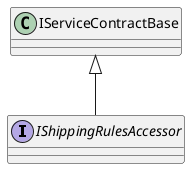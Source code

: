 @startuml
interface IShippingRulesAccessor {
}
IServiceContractBase <|-- IShippingRulesAccessor
@enduml
